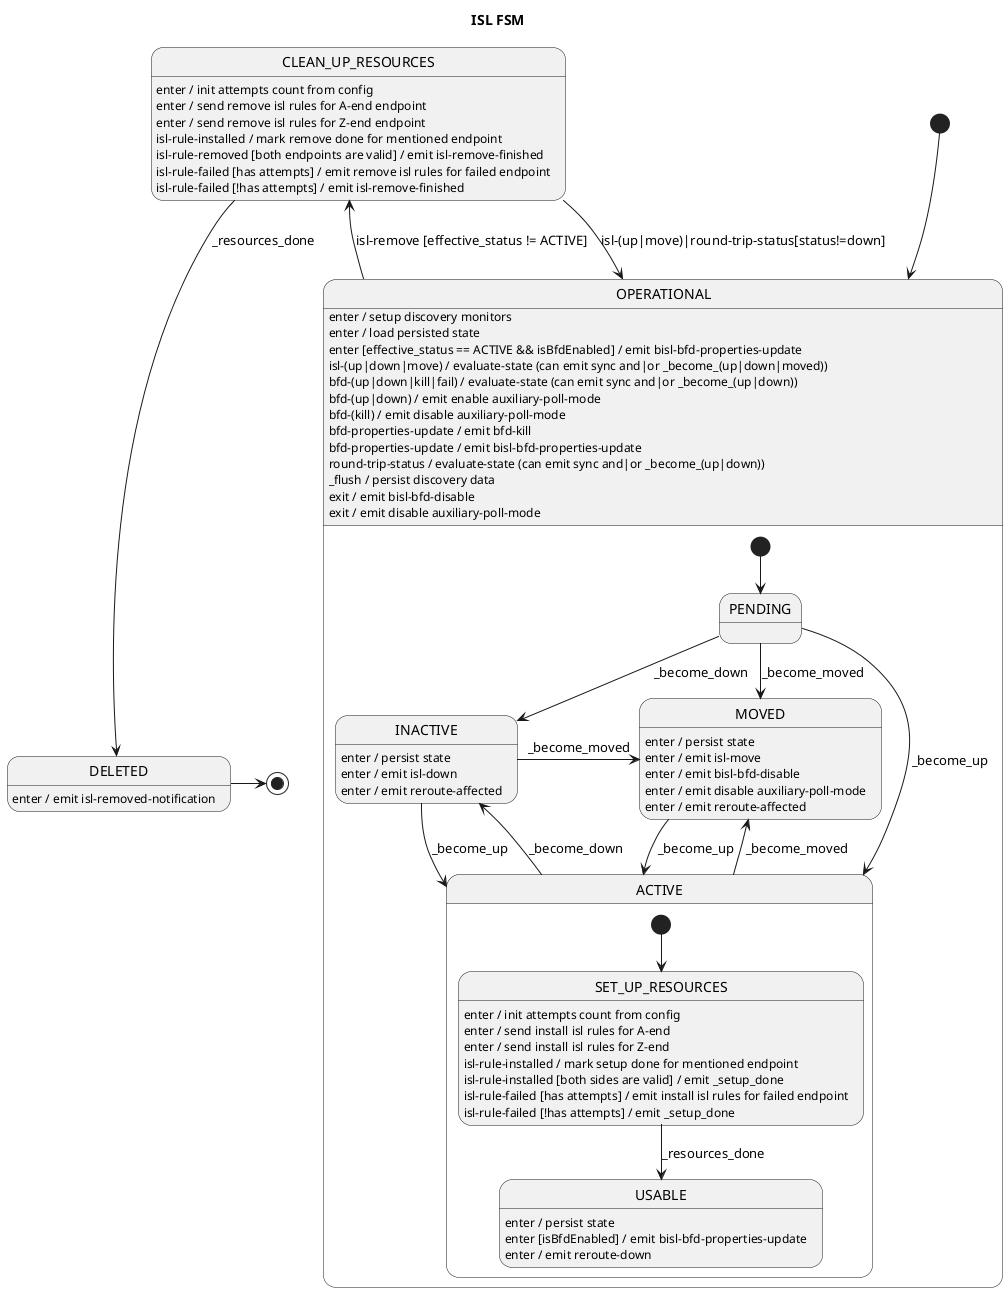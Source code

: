 Internal data:
* reference
* effective-status
* port-state-monitor
* poll-monitor
* bfd-monitor
* round-trip-monitor

Input signals:
* isl-up
* isl-down
* isl-move
* BFD-up
* BFD-down
* BFD-kill
* BFD-fail
* BFD-properties-update
* round-trip-status

Internal(self-injected) signals
* _become_down

Output signals:
* bisl-up (notify BFD-port, notify reroute)
* bisl-down (notify reroute)
* bisl-bfd-properties-update
* bisl-bfd-disable
* isl-move

@startuml
title ISL FSM

[*] --> OPERATIONAL

state OPERATIONAL {
    [*] --> PENDING

    PENDING --> ACTIVE : _become_up
    PENDING --> INACTIVE : _become_down
    PENDING --> MOVED : _become_moved

    state ACTIVE {
        [*] --> SET_UP_RESOURCES

        SET_UP_RESOURCES --> USABLE : _resources_done
        SET_UP_RESOURCES : enter / init attempts count from config
        SET_UP_RESOURCES : enter / send install isl rules for A-end
        SET_UP_RESOURCES : enter / send install isl rules for Z-end
        SET_UP_RESOURCES : isl-rule-installed / mark setup done for mentioned endpoint
        SET_UP_RESOURCES : isl-rule-installed [both sides are valid] / emit _setup_done
        SET_UP_RESOURCES : isl-rule-failed [has attempts] / emit install isl rules for failed endpoint
        SET_UP_RESOURCES : isl-rule-failed [!has attempts] / emit _setup_done

        USABLE : enter / persist state
        USABLE : enter [isBfdEnabled] / emit bisl-bfd-properties-update
        USABLE : enter / emit reroute-down
    }
    ACTIVE --> INACTIVE : _become_down
    ACTIVE --> MOVED : _become_moved

    INACTIVE --> ACTIVE : _become_up
    INACTIVE -r-> MOVED : _become_moved
    INACTIVE : enter / persist state
    INACTIVE : enter / emit isl-down
    INACTIVE : enter / emit reroute-affected

    MOVED --> ACTIVE : _become_up
    MOVED : enter / persist state
    MOVED : enter / emit isl-move
    MOVED : enter / emit bisl-bfd-disable
    MOVED : enter / emit disable auxiliary-poll-mode
    MOVED : enter / emit reroute-affected
}
OPERATIONAL --> CLEAN_UP_RESOURCES : isl-remove [effective_status != ACTIVE]
OPERATIONAL : enter / setup discovery monitors
OPERATIONAL : enter / load persisted state
OPERATIONAL : enter [effective_status == ACTIVE && isBfdEnabled] / emit bisl-bfd-properties-update
OPERATIONAL : isl-(up|down|move) / evaluate-state (can emit sync and|or _become_(up|down|moved))
OPERATIONAL : bfd-(up|down|kill|fail) / evaluate-state (can emit sync and|or _become_(up|down))
OPERATIONAL : bfd-(up|down) / emit enable auxiliary-poll-mode
OPERATIONAL : bfd-(kill) / emit disable auxiliary-poll-mode
OPERATIONAL : bfd-properties-update / emit bfd-kill
OPERATIONAL : bfd-properties-update / emit bisl-bfd-properties-update
OPERATIONAL : round-trip-status / evaluate-state (can emit sync and|or _become_(up|down))
OPERATIONAL : _flush / persist discovery data
OPERATIONAL : exit / emit bisl-bfd-disable
OPERATIONAL : exit / emit disable auxiliary-poll-mode

CLEAN_UP_RESOURCES : enter / init attempts count from config
CLEAN_UP_RESOURCES : enter / send remove isl rules for A-end endpoint
CLEAN_UP_RESOURCES : enter / send remove isl rules for Z-end endpoint
CLEAN_UP_RESOURCES : isl-rule-installed / mark remove done for mentioned endpoint
CLEAN_UP_RESOURCES : isl-rule-removed [both endpoints are valid] / emit isl-remove-finished
CLEAN_UP_RESOURCES : isl-rule-failed [has attempts] / emit remove isl rules for failed endpoint
CLEAN_UP_RESOURCES : isl-rule-failed [!has attempts] / emit isl-remove-finished
CLEAN_UP_RESOURCES --> DELETED : _resources_done
CLEAN_UP_RESOURCES --> OPERATIONAL : isl-(up|move)|round-trip-status[status!=down]

DELETED -> [*]
DELETED : enter / emit isl-removed-notification
@enduml
